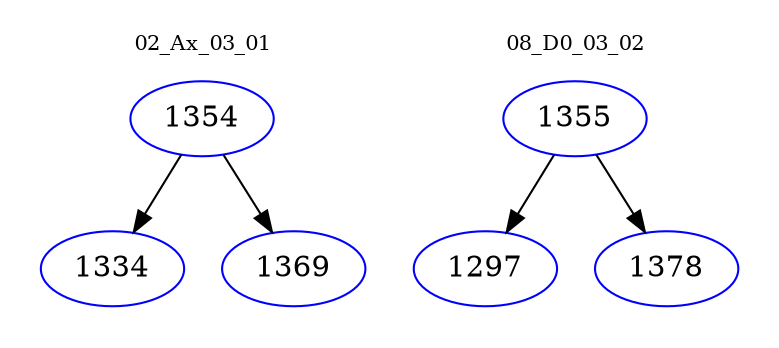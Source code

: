 digraph{
subgraph cluster_0 {
color = white
label = "02_Ax_03_01";
fontsize=10;
T0_1354 [label="1354", color="blue"]
T0_1354 -> T0_1334 [color="black"]
T0_1334 [label="1334", color="blue"]
T0_1354 -> T0_1369 [color="black"]
T0_1369 [label="1369", color="blue"]
}
subgraph cluster_1 {
color = white
label = "08_D0_03_02";
fontsize=10;
T1_1355 [label="1355", color="blue"]
T1_1355 -> T1_1297 [color="black"]
T1_1297 [label="1297", color="blue"]
T1_1355 -> T1_1378 [color="black"]
T1_1378 [label="1378", color="blue"]
}
}
